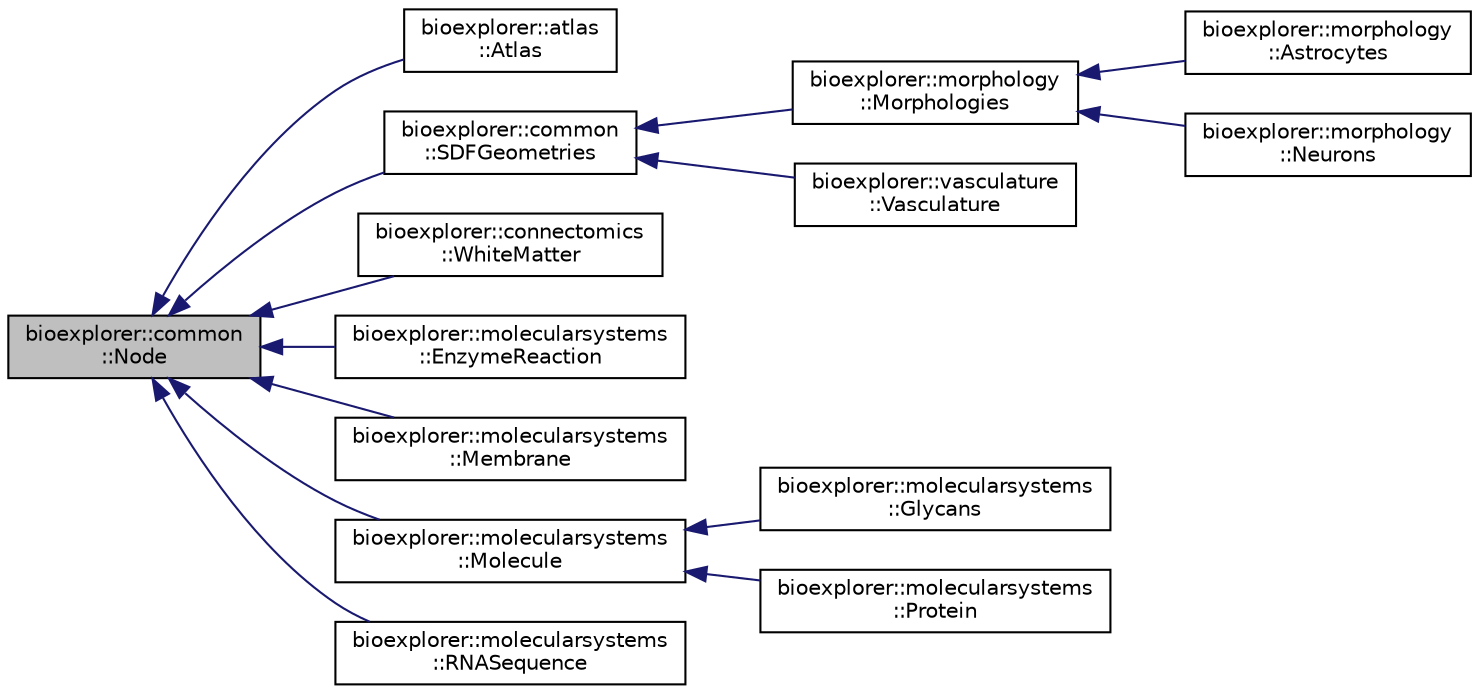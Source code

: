 digraph "bioexplorer::common::Node"
{
 // LATEX_PDF_SIZE
  edge [fontname="Helvetica",fontsize="10",labelfontname="Helvetica",labelfontsize="10"];
  node [fontname="Helvetica",fontsize="10",shape=record];
  rankdir="LR";
  Node1 [label="bioexplorer::common\l::Node",height=0.2,width=0.4,color="black", fillcolor="grey75", style="filled", fontcolor="black",tooltip="The Node class."];
  Node1 -> Node2 [dir="back",color="midnightblue",fontsize="10",style="solid",fontname="Helvetica"];
  Node2 [label="bioexplorer::atlas\l::Atlas",height=0.2,width=0.4,color="black", fillcolor="white", style="filled",URL="$d3/d86/classbioexplorer_1_1atlas_1_1Atlas.html",tooltip=" "];
  Node1 -> Node3 [dir="back",color="midnightblue",fontsize="10",style="solid",fontname="Helvetica"];
  Node3 [label="bioexplorer::common\l::SDFGeometries",height=0.2,width=0.4,color="black", fillcolor="white", style="filled",URL="$d1/d1c/classbioexplorer_1_1common_1_1SDFGeometries.html",tooltip="The SDFGeometries abstract class is used as a parent to any assembly that potentially requires the si..."];
  Node3 -> Node4 [dir="back",color="midnightblue",fontsize="10",style="solid",fontname="Helvetica"];
  Node4 [label="bioexplorer::morphology\l::Morphologies",height=0.2,width=0.4,color="black", fillcolor="white", style="filled",URL="$dc/dbc/classbioexplorer_1_1morphology_1_1Morphologies.html",tooltip="The Morphologies class."];
  Node4 -> Node5 [dir="back",color="midnightblue",fontsize="10",style="solid",fontname="Helvetica"];
  Node5 [label="bioexplorer::morphology\l::Astrocytes",height=0.2,width=0.4,color="black", fillcolor="white", style="filled",URL="$d2/d3a/classbioexplorer_1_1morphology_1_1Astrocytes.html",tooltip=" "];
  Node4 -> Node6 [dir="back",color="midnightblue",fontsize="10",style="solid",fontname="Helvetica"];
  Node6 [label="bioexplorer::morphology\l::Neurons",height=0.2,width=0.4,color="black", fillcolor="white", style="filled",URL="$d1/d39/classbioexplorer_1_1morphology_1_1Neurons.html",tooltip=" "];
  Node3 -> Node7 [dir="back",color="midnightblue",fontsize="10",style="solid",fontname="Helvetica"];
  Node7 [label="bioexplorer::vasculature\l::Vasculature",height=0.2,width=0.4,color="black", fillcolor="white", style="filled",URL="$d8/d29/classbioexplorer_1_1vasculature_1_1Vasculature.html",tooltip=" "];
  Node1 -> Node8 [dir="back",color="midnightblue",fontsize="10",style="solid",fontname="Helvetica"];
  Node8 [label="bioexplorer::connectomics\l::WhiteMatter",height=0.2,width=0.4,color="black", fillcolor="white", style="filled",URL="$d6/dcd/classbioexplorer_1_1connectomics_1_1WhiteMatter.html",tooltip=" "];
  Node1 -> Node9 [dir="back",color="midnightblue",fontsize="10",style="solid",fontname="Helvetica"];
  Node9 [label="bioexplorer::molecularsystems\l::EnzymeReaction",height=0.2,width=0.4,color="black", fillcolor="white", style="filled",URL="$d4/d07/classbioexplorer_1_1molecularsystems_1_1EnzymeReaction.html",tooltip="An Enzyme reaction is a object that combines an existing enyzme, a list of substrates and a list of p..."];
  Node1 -> Node10 [dir="back",color="midnightblue",fontsize="10",style="solid",fontname="Helvetica"];
  Node10 [label="bioexplorer::molecularsystems\l::Membrane",height=0.2,width=0.4,color="black", fillcolor="white", style="filled",URL="$d4/d3d/classbioexplorer_1_1molecularsystems_1_1Membrane.html",tooltip="A Membrane object implements a 3D structure of a given shape, but with a surface composed of instance..."];
  Node1 -> Node11 [dir="back",color="midnightblue",fontsize="10",style="solid",fontname="Helvetica"];
  Node11 [label="bioexplorer::molecularsystems\l::Molecule",height=0.2,width=0.4,color="black", fillcolor="white", style="filled",URL="$da/dff/classbioexplorer_1_1molecularsystems_1_1Molecule.html",tooltip="The Molecule class implements the 3D representation of a molecule. The object also contains metadata ..."];
  Node11 -> Node12 [dir="back",color="midnightblue",fontsize="10",style="solid",fontname="Helvetica"];
  Node12 [label="bioexplorer::molecularsystems\l::Glycans",height=0.2,width=0.4,color="black", fillcolor="white", style="filled",URL="$da/de6/classbioexplorer_1_1molecularsystems_1_1Glycans.html",tooltip="The Glycans class."];
  Node11 -> Node13 [dir="back",color="midnightblue",fontsize="10",style="solid",fontname="Helvetica"];
  Node13 [label="bioexplorer::molecularsystems\l::Protein",height=0.2,width=0.4,color="black", fillcolor="white", style="filled",URL="$dd/da4/classbioexplorer_1_1molecularsystems_1_1Protein.html",tooltip="The Protein class."];
  Node1 -> Node14 [dir="back",color="midnightblue",fontsize="10",style="solid",fontname="Helvetica"];
  Node14 [label="bioexplorer::molecularsystems\l::RNASequence",height=0.2,width=0.4,color="black", fillcolor="white", style="filled",URL="$d0/d53/classbioexplorer_1_1molecularsystems_1_1RNASequence.html",tooltip="The RNASequence class."];
}
